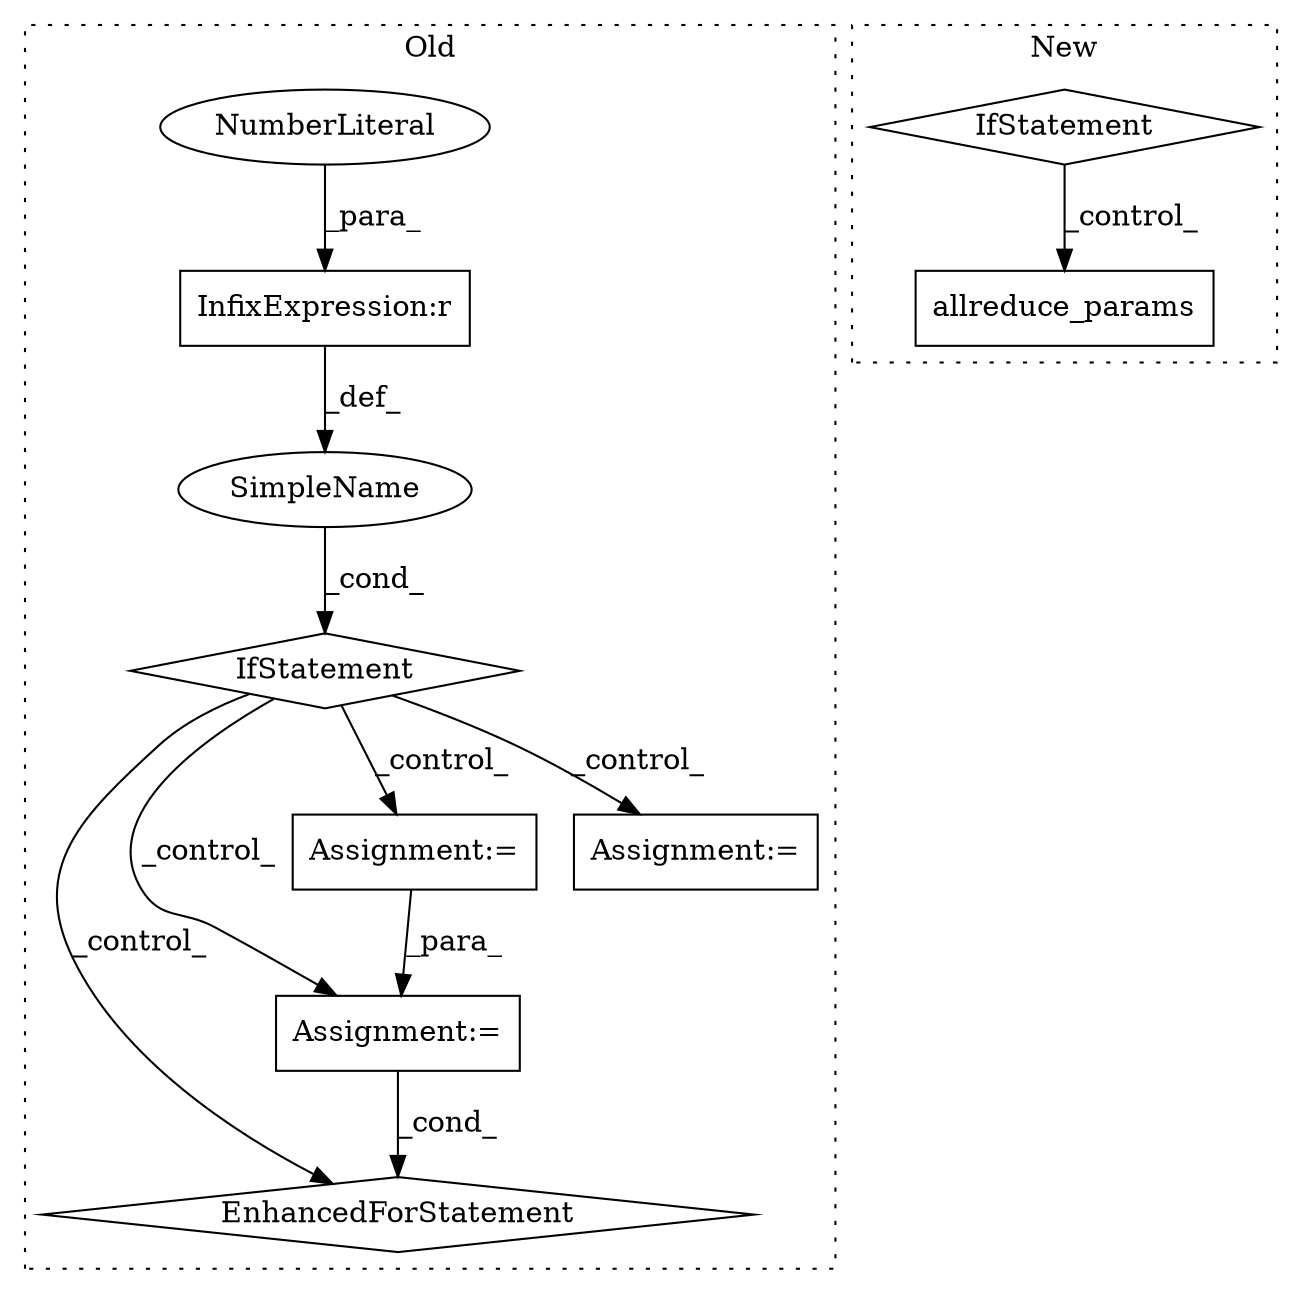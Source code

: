 digraph G {
subgraph cluster0 {
1 [label="IfStatement" a="25" s="886,913" l="4,2" shape="diamond"];
3 [label="EnhancedForStatement" a="70" s="1030,1146" l="57,2" shape="diamond"];
5 [label="SimpleName" a="42" s="" l="" shape="ellipse"];
6 [label="InfixExpression:r" a="27" s="909" l="3" shape="box"];
7 [label="NumberLiteral" a="34" s="912" l="1" shape="ellipse"];
8 [label="Assignment:=" a="7" s="1030,1146" l="57,2" shape="box"];
9 [label="Assignment:=" a="7" s="1003" l="1" shape="box"];
10 [label="Assignment:=" a="7" s="936" l="1" shape="box"];
label = "Old";
style="dotted";
}
subgraph cluster1 {
2 [label="allreduce_params" a="32" s="785,824" l="17,1" shape="box"];
4 [label="IfStatement" a="25" s="755,775" l="4,2" shape="diamond"];
label = "New";
style="dotted";
}
1 -> 10 [label="_control_"];
1 -> 8 [label="_control_"];
1 -> 3 [label="_control_"];
1 -> 9 [label="_control_"];
4 -> 2 [label="_control_"];
5 -> 1 [label="_cond_"];
6 -> 5 [label="_def_"];
7 -> 6 [label="_para_"];
8 -> 3 [label="_cond_"];
9 -> 8 [label="_para_"];
}